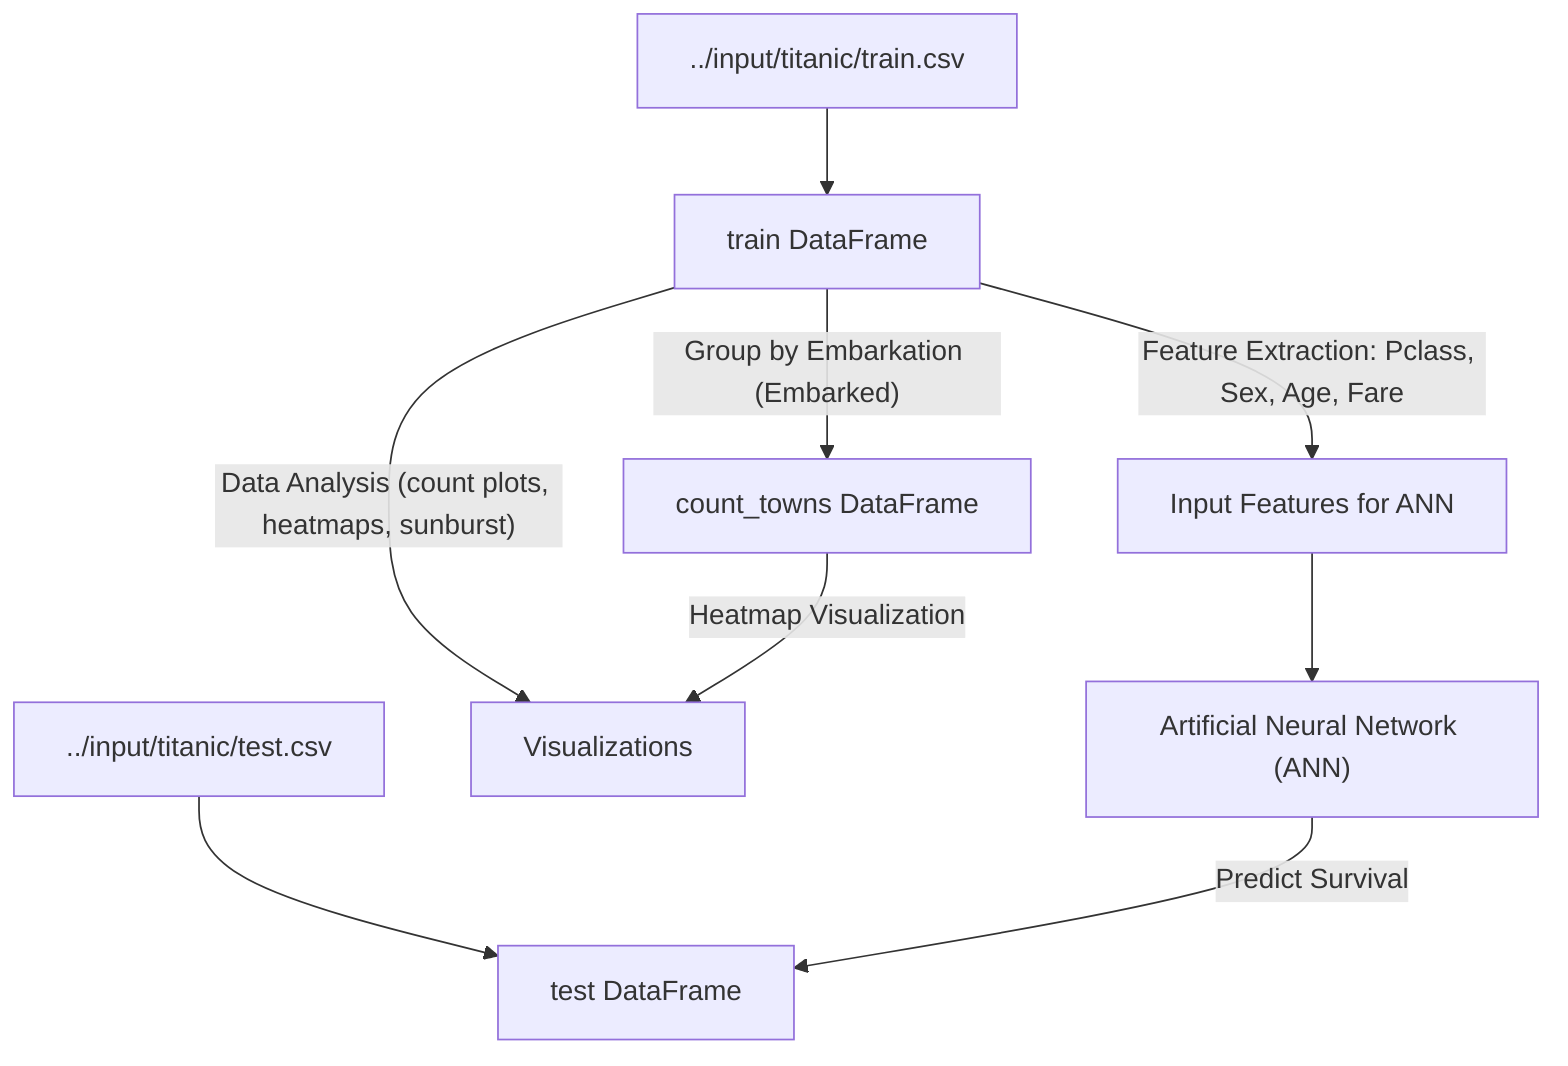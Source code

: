 flowchart TD
    %% Data Sources
    A["../input/titanic/train.csv"]
    B["../input/titanic/test.csv"]
    
    %% Data Import and Variables
    A --> C["train DataFrame"]
    B --> D["test DataFrame"]
    
    %% Data Processing and Analysis
    C -->|"Data Analysis (count plots, heatmaps, sunburst)"| E["Visualizations"]
    C -->|"Group by Embarkation (Embarked)"| F["count_towns DataFrame"]
    F -->|"Heatmap Visualization"| E
    
    %% Machine Learning Model
    C -->|"Feature Extraction: Pclass, Sex, Age, Fare"| G["Input Features for ANN"]
    G --> H["Artificial Neural Network (ANN)"]
    H -->|"Predict Survival"| D